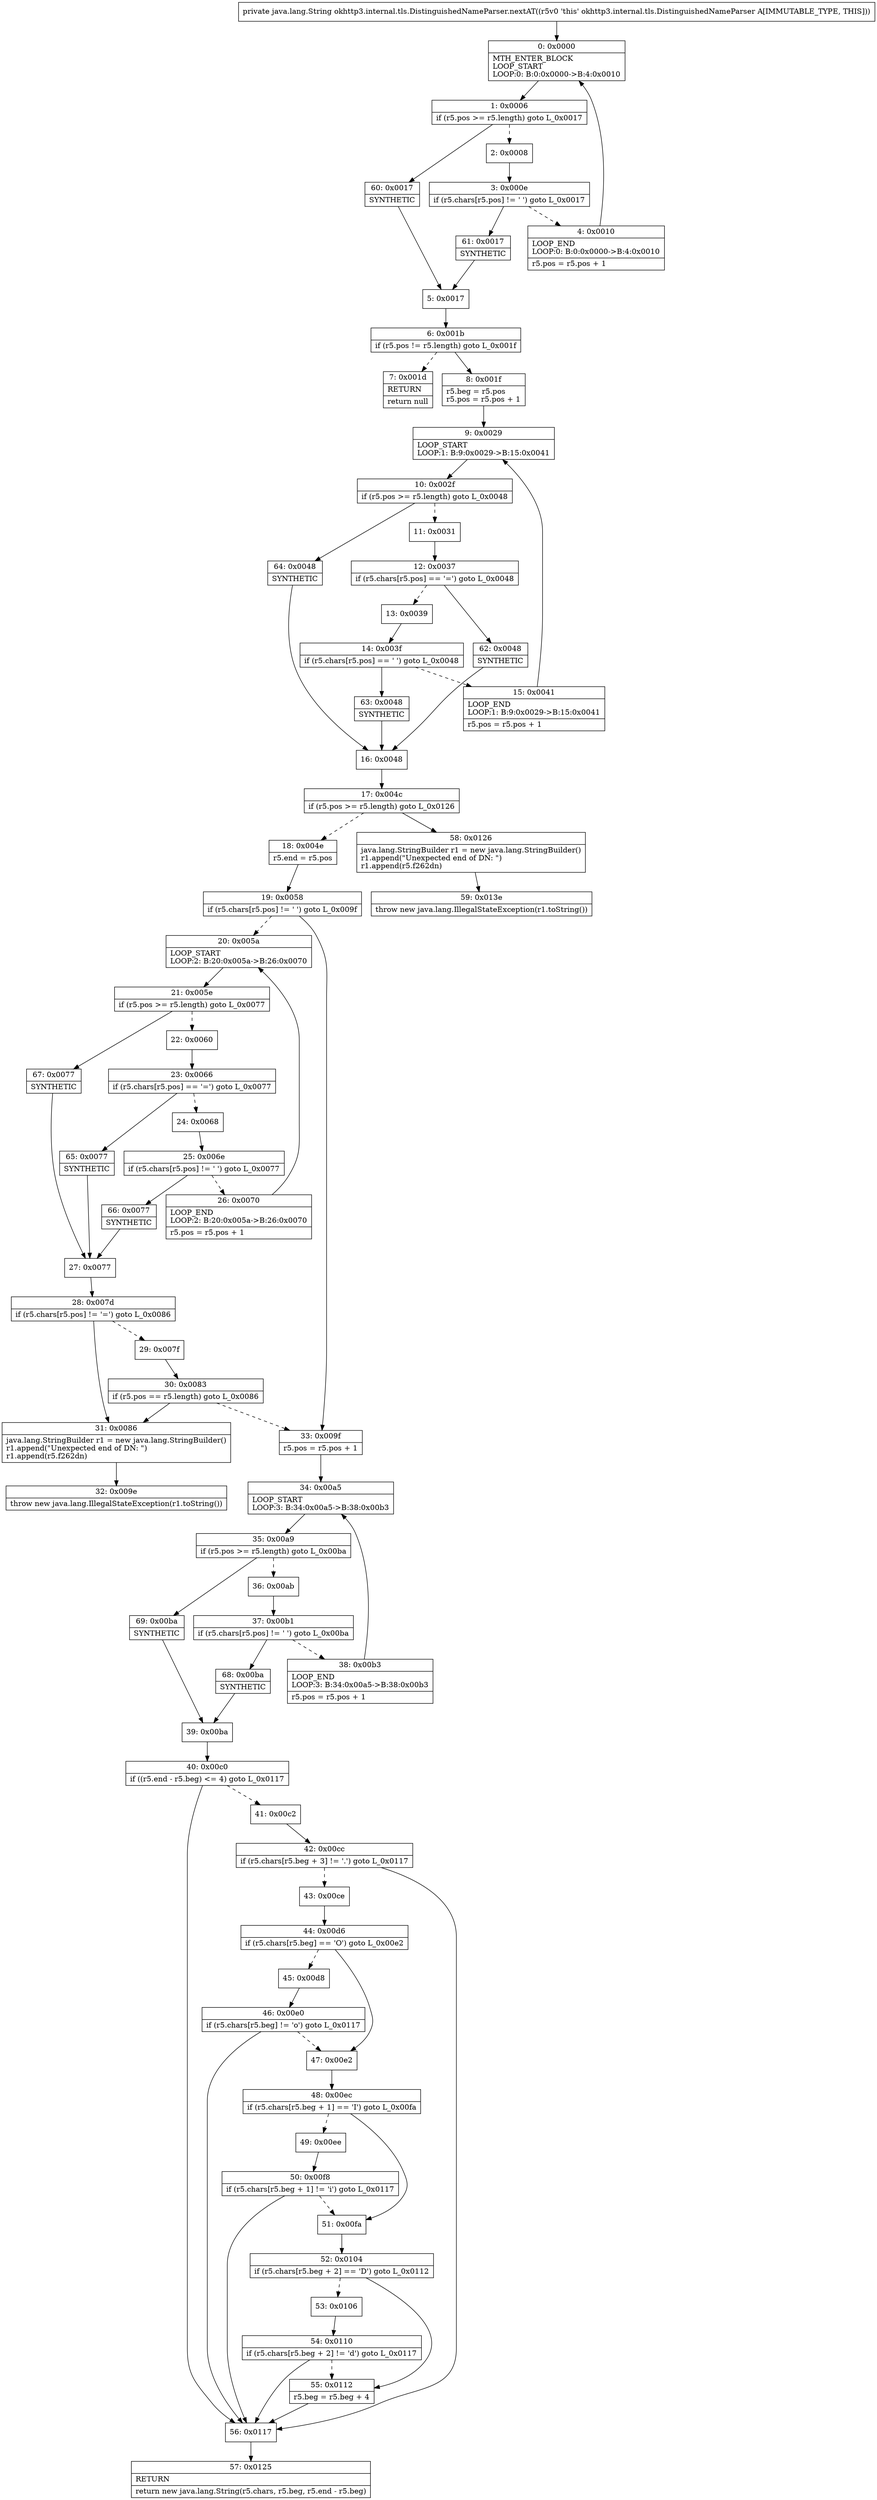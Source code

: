 digraph "CFG forokhttp3.internal.tls.DistinguishedNameParser.nextAT()Ljava\/lang\/String;" {
Node_0 [shape=record,label="{0\:\ 0x0000|MTH_ENTER_BLOCK\lLOOP_START\lLOOP:0: B:0:0x0000\-\>B:4:0x0010\l}"];
Node_1 [shape=record,label="{1\:\ 0x0006|if (r5.pos \>= r5.length) goto L_0x0017\l}"];
Node_2 [shape=record,label="{2\:\ 0x0008}"];
Node_3 [shape=record,label="{3\:\ 0x000e|if (r5.chars[r5.pos] != ' ') goto L_0x0017\l}"];
Node_4 [shape=record,label="{4\:\ 0x0010|LOOP_END\lLOOP:0: B:0:0x0000\-\>B:4:0x0010\l|r5.pos = r5.pos + 1\l}"];
Node_5 [shape=record,label="{5\:\ 0x0017}"];
Node_6 [shape=record,label="{6\:\ 0x001b|if (r5.pos != r5.length) goto L_0x001f\l}"];
Node_7 [shape=record,label="{7\:\ 0x001d|RETURN\l|return null\l}"];
Node_8 [shape=record,label="{8\:\ 0x001f|r5.beg = r5.pos\lr5.pos = r5.pos + 1\l}"];
Node_9 [shape=record,label="{9\:\ 0x0029|LOOP_START\lLOOP:1: B:9:0x0029\-\>B:15:0x0041\l}"];
Node_10 [shape=record,label="{10\:\ 0x002f|if (r5.pos \>= r5.length) goto L_0x0048\l}"];
Node_11 [shape=record,label="{11\:\ 0x0031}"];
Node_12 [shape=record,label="{12\:\ 0x0037|if (r5.chars[r5.pos] == '=') goto L_0x0048\l}"];
Node_13 [shape=record,label="{13\:\ 0x0039}"];
Node_14 [shape=record,label="{14\:\ 0x003f|if (r5.chars[r5.pos] == ' ') goto L_0x0048\l}"];
Node_15 [shape=record,label="{15\:\ 0x0041|LOOP_END\lLOOP:1: B:9:0x0029\-\>B:15:0x0041\l|r5.pos = r5.pos + 1\l}"];
Node_16 [shape=record,label="{16\:\ 0x0048}"];
Node_17 [shape=record,label="{17\:\ 0x004c|if (r5.pos \>= r5.length) goto L_0x0126\l}"];
Node_18 [shape=record,label="{18\:\ 0x004e|r5.end = r5.pos\l}"];
Node_19 [shape=record,label="{19\:\ 0x0058|if (r5.chars[r5.pos] != ' ') goto L_0x009f\l}"];
Node_20 [shape=record,label="{20\:\ 0x005a|LOOP_START\lLOOP:2: B:20:0x005a\-\>B:26:0x0070\l}"];
Node_21 [shape=record,label="{21\:\ 0x005e|if (r5.pos \>= r5.length) goto L_0x0077\l}"];
Node_22 [shape=record,label="{22\:\ 0x0060}"];
Node_23 [shape=record,label="{23\:\ 0x0066|if (r5.chars[r5.pos] == '=') goto L_0x0077\l}"];
Node_24 [shape=record,label="{24\:\ 0x0068}"];
Node_25 [shape=record,label="{25\:\ 0x006e|if (r5.chars[r5.pos] != ' ') goto L_0x0077\l}"];
Node_26 [shape=record,label="{26\:\ 0x0070|LOOP_END\lLOOP:2: B:20:0x005a\-\>B:26:0x0070\l|r5.pos = r5.pos + 1\l}"];
Node_27 [shape=record,label="{27\:\ 0x0077}"];
Node_28 [shape=record,label="{28\:\ 0x007d|if (r5.chars[r5.pos] != '=') goto L_0x0086\l}"];
Node_29 [shape=record,label="{29\:\ 0x007f}"];
Node_30 [shape=record,label="{30\:\ 0x0083|if (r5.pos == r5.length) goto L_0x0086\l}"];
Node_31 [shape=record,label="{31\:\ 0x0086|java.lang.StringBuilder r1 = new java.lang.StringBuilder()\lr1.append(\"Unexpected end of DN: \")\lr1.append(r5.f262dn)\l}"];
Node_32 [shape=record,label="{32\:\ 0x009e|throw new java.lang.IllegalStateException(r1.toString())\l}"];
Node_33 [shape=record,label="{33\:\ 0x009f|r5.pos = r5.pos + 1\l}"];
Node_34 [shape=record,label="{34\:\ 0x00a5|LOOP_START\lLOOP:3: B:34:0x00a5\-\>B:38:0x00b3\l}"];
Node_35 [shape=record,label="{35\:\ 0x00a9|if (r5.pos \>= r5.length) goto L_0x00ba\l}"];
Node_36 [shape=record,label="{36\:\ 0x00ab}"];
Node_37 [shape=record,label="{37\:\ 0x00b1|if (r5.chars[r5.pos] != ' ') goto L_0x00ba\l}"];
Node_38 [shape=record,label="{38\:\ 0x00b3|LOOP_END\lLOOP:3: B:34:0x00a5\-\>B:38:0x00b3\l|r5.pos = r5.pos + 1\l}"];
Node_39 [shape=record,label="{39\:\ 0x00ba}"];
Node_40 [shape=record,label="{40\:\ 0x00c0|if ((r5.end \- r5.beg) \<= 4) goto L_0x0117\l}"];
Node_41 [shape=record,label="{41\:\ 0x00c2}"];
Node_42 [shape=record,label="{42\:\ 0x00cc|if (r5.chars[r5.beg + 3] != '.') goto L_0x0117\l}"];
Node_43 [shape=record,label="{43\:\ 0x00ce}"];
Node_44 [shape=record,label="{44\:\ 0x00d6|if (r5.chars[r5.beg] == 'O') goto L_0x00e2\l}"];
Node_45 [shape=record,label="{45\:\ 0x00d8}"];
Node_46 [shape=record,label="{46\:\ 0x00e0|if (r5.chars[r5.beg] != 'o') goto L_0x0117\l}"];
Node_47 [shape=record,label="{47\:\ 0x00e2}"];
Node_48 [shape=record,label="{48\:\ 0x00ec|if (r5.chars[r5.beg + 1] == 'I') goto L_0x00fa\l}"];
Node_49 [shape=record,label="{49\:\ 0x00ee}"];
Node_50 [shape=record,label="{50\:\ 0x00f8|if (r5.chars[r5.beg + 1] != 'i') goto L_0x0117\l}"];
Node_51 [shape=record,label="{51\:\ 0x00fa}"];
Node_52 [shape=record,label="{52\:\ 0x0104|if (r5.chars[r5.beg + 2] == 'D') goto L_0x0112\l}"];
Node_53 [shape=record,label="{53\:\ 0x0106}"];
Node_54 [shape=record,label="{54\:\ 0x0110|if (r5.chars[r5.beg + 2] != 'd') goto L_0x0117\l}"];
Node_55 [shape=record,label="{55\:\ 0x0112|r5.beg = r5.beg + 4\l}"];
Node_56 [shape=record,label="{56\:\ 0x0117}"];
Node_57 [shape=record,label="{57\:\ 0x0125|RETURN\l|return new java.lang.String(r5.chars, r5.beg, r5.end \- r5.beg)\l}"];
Node_58 [shape=record,label="{58\:\ 0x0126|java.lang.StringBuilder r1 = new java.lang.StringBuilder()\lr1.append(\"Unexpected end of DN: \")\lr1.append(r5.f262dn)\l}"];
Node_59 [shape=record,label="{59\:\ 0x013e|throw new java.lang.IllegalStateException(r1.toString())\l}"];
Node_60 [shape=record,label="{60\:\ 0x0017|SYNTHETIC\l}"];
Node_61 [shape=record,label="{61\:\ 0x0017|SYNTHETIC\l}"];
Node_62 [shape=record,label="{62\:\ 0x0048|SYNTHETIC\l}"];
Node_63 [shape=record,label="{63\:\ 0x0048|SYNTHETIC\l}"];
Node_64 [shape=record,label="{64\:\ 0x0048|SYNTHETIC\l}"];
Node_65 [shape=record,label="{65\:\ 0x0077|SYNTHETIC\l}"];
Node_66 [shape=record,label="{66\:\ 0x0077|SYNTHETIC\l}"];
Node_67 [shape=record,label="{67\:\ 0x0077|SYNTHETIC\l}"];
Node_68 [shape=record,label="{68\:\ 0x00ba|SYNTHETIC\l}"];
Node_69 [shape=record,label="{69\:\ 0x00ba|SYNTHETIC\l}"];
MethodNode[shape=record,label="{private java.lang.String okhttp3.internal.tls.DistinguishedNameParser.nextAT((r5v0 'this' okhttp3.internal.tls.DistinguishedNameParser A[IMMUTABLE_TYPE, THIS])) }"];
MethodNode -> Node_0;
Node_0 -> Node_1;
Node_1 -> Node_2[style=dashed];
Node_1 -> Node_60;
Node_2 -> Node_3;
Node_3 -> Node_4[style=dashed];
Node_3 -> Node_61;
Node_4 -> Node_0;
Node_5 -> Node_6;
Node_6 -> Node_7[style=dashed];
Node_6 -> Node_8;
Node_8 -> Node_9;
Node_9 -> Node_10;
Node_10 -> Node_11[style=dashed];
Node_10 -> Node_64;
Node_11 -> Node_12;
Node_12 -> Node_13[style=dashed];
Node_12 -> Node_62;
Node_13 -> Node_14;
Node_14 -> Node_15[style=dashed];
Node_14 -> Node_63;
Node_15 -> Node_9;
Node_16 -> Node_17;
Node_17 -> Node_18[style=dashed];
Node_17 -> Node_58;
Node_18 -> Node_19;
Node_19 -> Node_20[style=dashed];
Node_19 -> Node_33;
Node_20 -> Node_21;
Node_21 -> Node_22[style=dashed];
Node_21 -> Node_67;
Node_22 -> Node_23;
Node_23 -> Node_24[style=dashed];
Node_23 -> Node_65;
Node_24 -> Node_25;
Node_25 -> Node_26[style=dashed];
Node_25 -> Node_66;
Node_26 -> Node_20;
Node_27 -> Node_28;
Node_28 -> Node_29[style=dashed];
Node_28 -> Node_31;
Node_29 -> Node_30;
Node_30 -> Node_31;
Node_30 -> Node_33[style=dashed];
Node_31 -> Node_32;
Node_33 -> Node_34;
Node_34 -> Node_35;
Node_35 -> Node_36[style=dashed];
Node_35 -> Node_69;
Node_36 -> Node_37;
Node_37 -> Node_38[style=dashed];
Node_37 -> Node_68;
Node_38 -> Node_34;
Node_39 -> Node_40;
Node_40 -> Node_41[style=dashed];
Node_40 -> Node_56;
Node_41 -> Node_42;
Node_42 -> Node_43[style=dashed];
Node_42 -> Node_56;
Node_43 -> Node_44;
Node_44 -> Node_45[style=dashed];
Node_44 -> Node_47;
Node_45 -> Node_46;
Node_46 -> Node_47[style=dashed];
Node_46 -> Node_56;
Node_47 -> Node_48;
Node_48 -> Node_49[style=dashed];
Node_48 -> Node_51;
Node_49 -> Node_50;
Node_50 -> Node_51[style=dashed];
Node_50 -> Node_56;
Node_51 -> Node_52;
Node_52 -> Node_53[style=dashed];
Node_52 -> Node_55;
Node_53 -> Node_54;
Node_54 -> Node_55[style=dashed];
Node_54 -> Node_56;
Node_55 -> Node_56;
Node_56 -> Node_57;
Node_58 -> Node_59;
Node_60 -> Node_5;
Node_61 -> Node_5;
Node_62 -> Node_16;
Node_63 -> Node_16;
Node_64 -> Node_16;
Node_65 -> Node_27;
Node_66 -> Node_27;
Node_67 -> Node_27;
Node_68 -> Node_39;
Node_69 -> Node_39;
}

